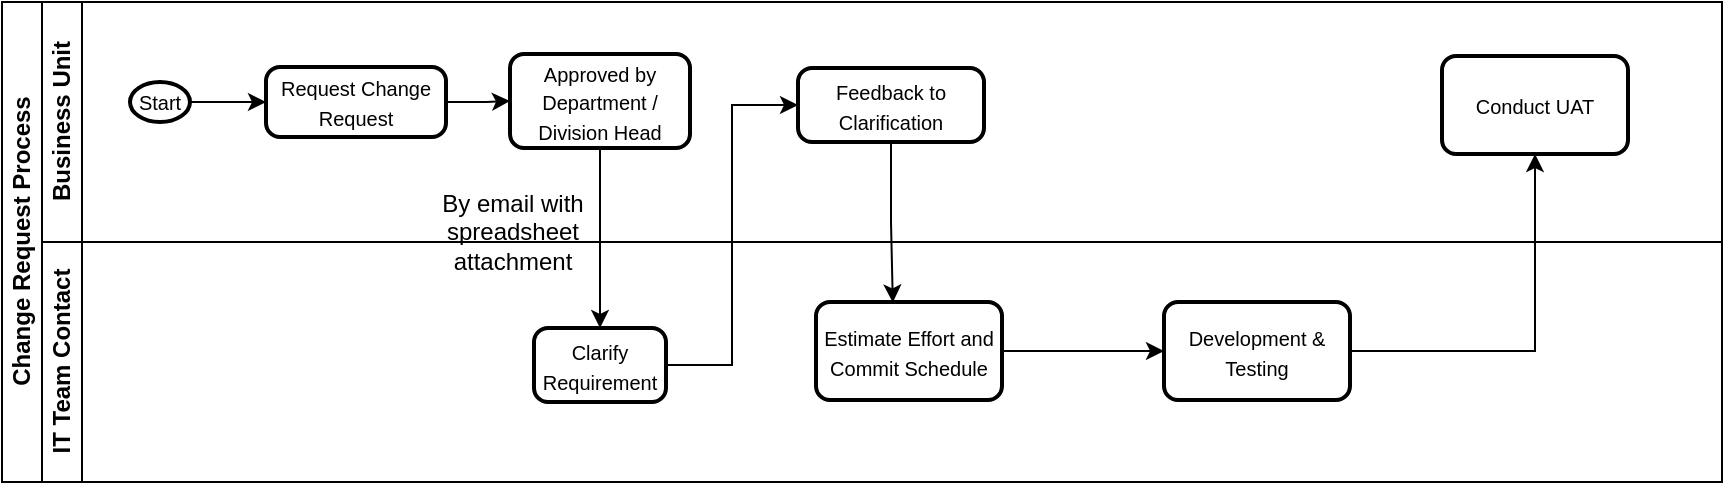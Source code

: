 <mxfile version="10.7.5" type="github"><diagram id="mnEEn4eqrNHspG7o5Mdd" name="Page-1"><mxGraphModel dx="989" dy="552" grid="1" gridSize="10" guides="1" tooltips="1" connect="1" arrows="1" fold="1" page="1" pageScale="1" pageWidth="850" pageHeight="1100" math="0" shadow="0"><root><mxCell id="0"/><mxCell id="1" parent="0"/><mxCell id="Qj1AW7wM-4OPrpN17dEZ-2" value="Change Request Process" style="swimlane;html=1;childLayout=stackLayout;resizeParent=1;resizeParentMax=0;horizontal=0;startSize=20;horizontalStack=0;" parent="1" vertex="1"><mxGeometry x="40" y="40" width="860" height="240" as="geometry"/></mxCell><mxCell id="Qj1AW7wM-4OPrpN17dEZ-3" value="Business Unit" style="swimlane;html=1;startSize=20;horizontal=0;" parent="Qj1AW7wM-4OPrpN17dEZ-2" vertex="1"><mxGeometry x="20" width="840" height="120" as="geometry"/></mxCell><mxCell id="Vyd40st0rzhKTWMUevcS-3" value="" style="edgeStyle=orthogonalEdgeStyle;rounded=0;orthogonalLoop=1;jettySize=auto;html=1;" edge="1" parent="Qj1AW7wM-4OPrpN17dEZ-3" source="Vyd40st0rzhKTWMUevcS-1" target="Vyd40st0rzhKTWMUevcS-2"><mxGeometry relative="1" as="geometry"/></mxCell><mxCell id="Vyd40st0rzhKTWMUevcS-1" value="&lt;font style=&quot;font-size: 10px&quot;&gt;Start&lt;/font&gt;" style="strokeWidth=2;html=1;shape=mxgraph.flowchart.start_1;whiteSpace=wrap;" vertex="1" parent="Qj1AW7wM-4OPrpN17dEZ-3"><mxGeometry x="44" y="40" width="30" height="20" as="geometry"/></mxCell><mxCell id="Vyd40st0rzhKTWMUevcS-5" value="" style="edgeStyle=orthogonalEdgeStyle;rounded=0;orthogonalLoop=1;jettySize=auto;html=1;" edge="1" parent="Qj1AW7wM-4OPrpN17dEZ-3" source="Vyd40st0rzhKTWMUevcS-2" target="Vyd40st0rzhKTWMUevcS-4"><mxGeometry relative="1" as="geometry"/></mxCell><mxCell id="Vyd40st0rzhKTWMUevcS-2" value="&lt;font style=&quot;font-size: 10px&quot;&gt;Request Change Request&lt;/font&gt;" style="rounded=1;whiteSpace=wrap;html=1;absoluteArcSize=1;arcSize=14;strokeWidth=2;" vertex="1" parent="Qj1AW7wM-4OPrpN17dEZ-3"><mxGeometry x="112" y="32.5" width="90" height="35" as="geometry"/></mxCell><mxCell id="Vyd40st0rzhKTWMUevcS-4" value="&lt;font style=&quot;font-size: 10px&quot;&gt;Approved by Department / Division Head&lt;/font&gt;" style="rounded=1;whiteSpace=wrap;html=1;absoluteArcSize=1;arcSize=14;strokeWidth=2;" vertex="1" parent="Qj1AW7wM-4OPrpN17dEZ-3"><mxGeometry x="234" y="26" width="90" height="47" as="geometry"/></mxCell><mxCell id="Vyd40st0rzhKTWMUevcS-9" value="&lt;font style=&quot;font-size: 10px&quot;&gt;Feedback to Clarification&lt;/font&gt;" style="rounded=1;whiteSpace=wrap;html=1;absoluteArcSize=1;arcSize=14;strokeWidth=2;" vertex="1" parent="Qj1AW7wM-4OPrpN17dEZ-3"><mxGeometry x="378" y="33" width="93" height="37" as="geometry"/></mxCell><mxCell id="Vyd40st0rzhKTWMUevcS-16" value="&lt;span style=&quot;font-size: 10px&quot;&gt;Conduct UAT&lt;/span&gt;" style="rounded=1;whiteSpace=wrap;html=1;absoluteArcSize=1;arcSize=14;strokeWidth=2;" vertex="1" parent="Qj1AW7wM-4OPrpN17dEZ-3"><mxGeometry x="700" y="27" width="93" height="49" as="geometry"/></mxCell><mxCell id="Qj1AW7wM-4OPrpN17dEZ-4" value="IT Team Contact" style="swimlane;html=1;startSize=20;horizontal=0;" parent="Qj1AW7wM-4OPrpN17dEZ-2" vertex="1"><mxGeometry x="20" y="120" width="840" height="120" as="geometry"/></mxCell><mxCell id="Vyd40st0rzhKTWMUevcS-7" value="&lt;font style=&quot;font-size: 10px&quot;&gt;Clarify Requirement&lt;/font&gt;" style="rounded=1;whiteSpace=wrap;html=1;absoluteArcSize=1;arcSize=14;strokeWidth=2;" vertex="1" parent="Qj1AW7wM-4OPrpN17dEZ-4"><mxGeometry x="246" y="43" width="66" height="37" as="geometry"/></mxCell><mxCell id="Vyd40st0rzhKTWMUevcS-15" value="" style="edgeStyle=orthogonalEdgeStyle;rounded=0;orthogonalLoop=1;jettySize=auto;html=1;" edge="1" parent="Qj1AW7wM-4OPrpN17dEZ-4" source="Vyd40st0rzhKTWMUevcS-11" target="Vyd40st0rzhKTWMUevcS-14"><mxGeometry relative="1" as="geometry"/></mxCell><mxCell id="Vyd40st0rzhKTWMUevcS-11" value="&lt;font style=&quot;font-size: 10px&quot;&gt;Estimate Effort and Commit Schedule&lt;/font&gt;" style="rounded=1;whiteSpace=wrap;html=1;absoluteArcSize=1;arcSize=14;strokeWidth=2;" vertex="1" parent="Qj1AW7wM-4OPrpN17dEZ-4"><mxGeometry x="387" y="30" width="93" height="49" as="geometry"/></mxCell><mxCell id="Vyd40st0rzhKTWMUevcS-14" value="&lt;span style=&quot;font-size: 10px&quot;&gt;Development &amp;amp; Testing&lt;/span&gt;" style="rounded=1;whiteSpace=wrap;html=1;absoluteArcSize=1;arcSize=14;strokeWidth=2;" vertex="1" parent="Qj1AW7wM-4OPrpN17dEZ-4"><mxGeometry x="561" y="30" width="93" height="49" as="geometry"/></mxCell><mxCell id="Vyd40st0rzhKTWMUevcS-18" value="By email with spreadsheet attachment" style="text;html=1;strokeColor=none;fillColor=none;align=center;verticalAlign=middle;whiteSpace=wrap;rounded=0;" vertex="1" parent="Qj1AW7wM-4OPrpN17dEZ-4"><mxGeometry x="190" y="-30" width="91" height="50" as="geometry"/></mxCell><mxCell id="Vyd40st0rzhKTWMUevcS-8" value="" style="edgeStyle=orthogonalEdgeStyle;rounded=0;orthogonalLoop=1;jettySize=auto;html=1;entryX=0.5;entryY=0;entryDx=0;entryDy=0;" edge="1" parent="Qj1AW7wM-4OPrpN17dEZ-2" source="Vyd40st0rzhKTWMUevcS-4" target="Vyd40st0rzhKTWMUevcS-7"><mxGeometry relative="1" as="geometry"/></mxCell><mxCell id="Vyd40st0rzhKTWMUevcS-10" value="" style="edgeStyle=orthogonalEdgeStyle;rounded=0;orthogonalLoop=1;jettySize=auto;html=1;entryX=0;entryY=0.5;entryDx=0;entryDy=0;exitX=1;exitY=0.5;exitDx=0;exitDy=0;" edge="1" parent="Qj1AW7wM-4OPrpN17dEZ-2" source="Vyd40st0rzhKTWMUevcS-7" target="Vyd40st0rzhKTWMUevcS-9"><mxGeometry relative="1" as="geometry"><mxPoint x="309" y="83" as="sourcePoint"/><mxPoint x="309" y="173" as="targetPoint"/></mxGeometry></mxCell><mxCell id="Vyd40st0rzhKTWMUevcS-12" value="" style="edgeStyle=orthogonalEdgeStyle;rounded=0;orthogonalLoop=1;jettySize=auto;html=1;entryX=0.413;entryY=0.004;entryDx=0;entryDy=0;entryPerimeter=0;" edge="1" parent="Qj1AW7wM-4OPrpN17dEZ-2" source="Vyd40st0rzhKTWMUevcS-9" target="Vyd40st0rzhKTWMUevcS-11"><mxGeometry relative="1" as="geometry"/></mxCell><mxCell id="Vyd40st0rzhKTWMUevcS-17" value="" style="edgeStyle=orthogonalEdgeStyle;rounded=0;orthogonalLoop=1;jettySize=auto;html=1;" edge="1" parent="Qj1AW7wM-4OPrpN17dEZ-2" source="Vyd40st0rzhKTWMUevcS-14" target="Vyd40st0rzhKTWMUevcS-16"><mxGeometry relative="1" as="geometry"/></mxCell></root></mxGraphModel></diagram></mxfile>
